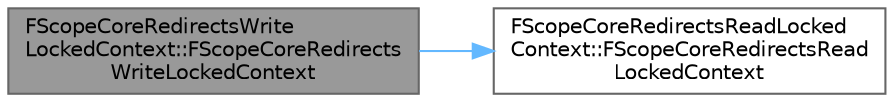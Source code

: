 digraph "FScopeCoreRedirectsWriteLockedContext::FScopeCoreRedirectsWriteLockedContext"
{
 // INTERACTIVE_SVG=YES
 // LATEX_PDF_SIZE
  bgcolor="transparent";
  edge [fontname=Helvetica,fontsize=10,labelfontname=Helvetica,labelfontsize=10];
  node [fontname=Helvetica,fontsize=10,shape=box,height=0.2,width=0.4];
  rankdir="LR";
  Node1 [id="Node000001",label="FScopeCoreRedirectsWrite\lLockedContext::FScopeCoreRedirects\lWriteLockedContext",height=0.2,width=0.4,color="gray40", fillcolor="grey60", style="filled", fontcolor="black",tooltip=" "];
  Node1 -> Node2 [id="edge1_Node000001_Node000002",color="steelblue1",style="solid",tooltip=" "];
  Node2 [id="Node000002",label="FScopeCoreRedirectsReadLocked\lContext::FScopeCoreRedirectsRead\lLockedContext",height=0.2,width=0.4,color="grey40", fillcolor="white", style="filled",URL="$d7/d09/structFScopeCoreRedirectsReadLockedContext.html#adca377b1d2ab29743938b4a79e4e5bd5",tooltip=" "];
}
